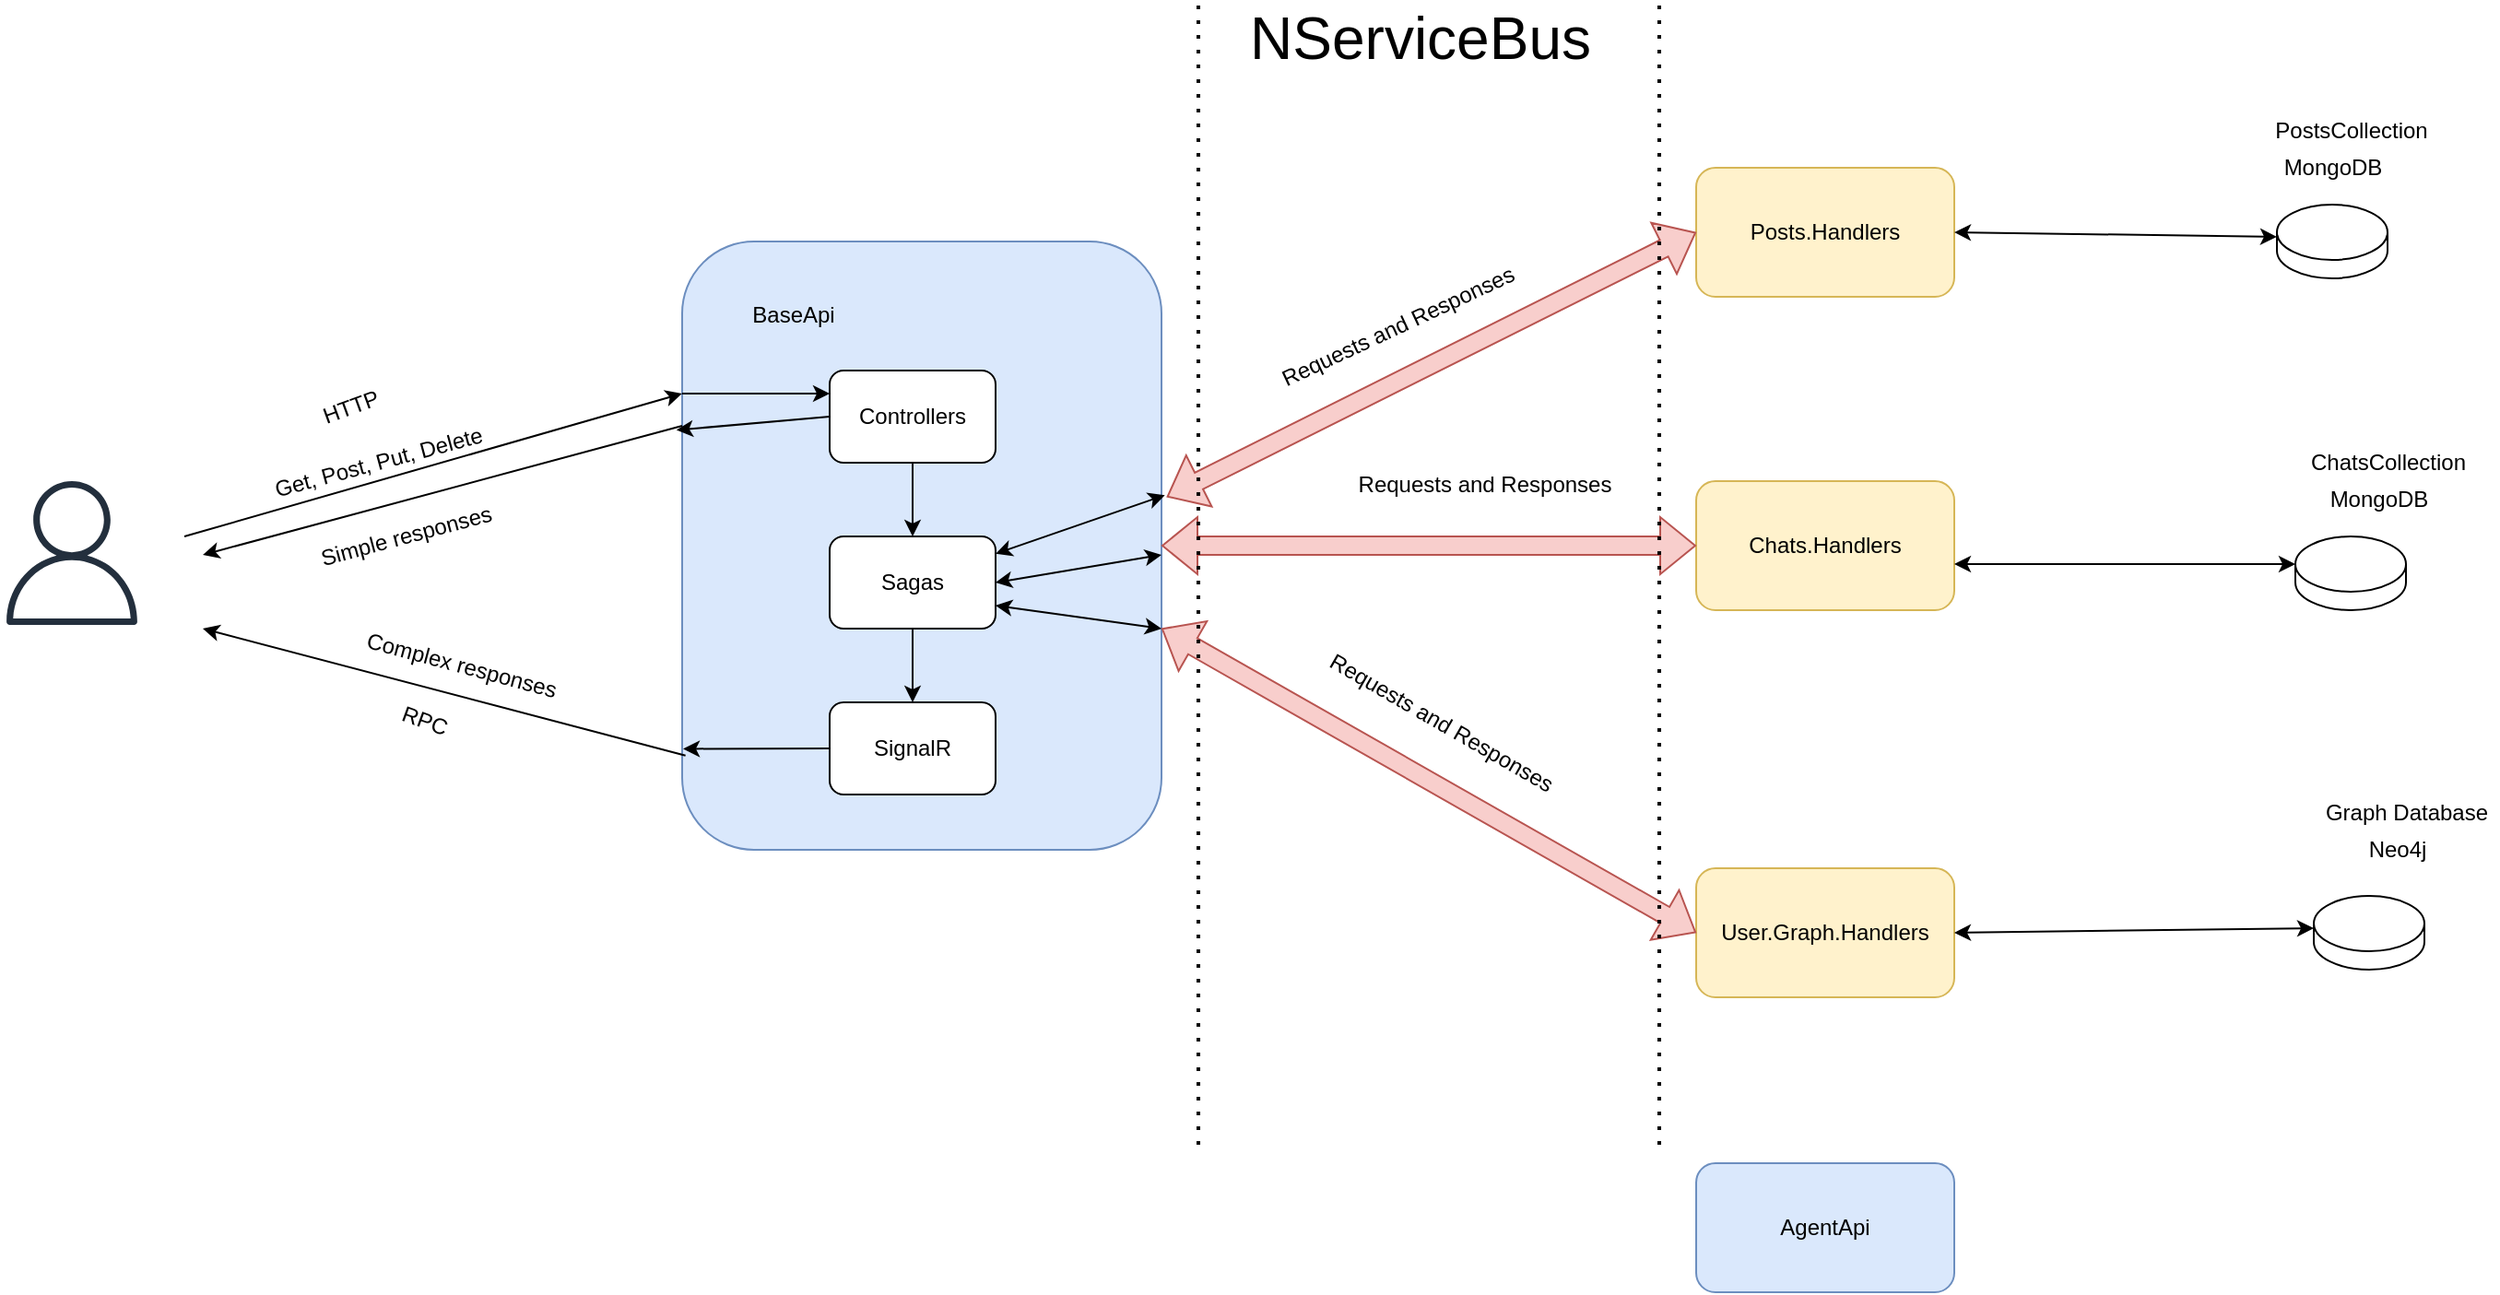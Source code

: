 <mxfile version="17.4.4" type="device"><diagram id="xF9FpaClg0seZ4Z-QAv8" name="Page-1"><mxGraphModel dx="2523" dy="896" grid="1" gridSize="10" guides="1" tooltips="1" connect="1" arrows="1" fold="1" page="1" pageScale="1" pageWidth="850" pageHeight="1100" math="0" shadow="0"><root><mxCell id="0"/><mxCell id="1" parent="0"/><mxCell id="fmyN7rhvtvb5iMMDnpa6-1" value="" style="rounded=1;whiteSpace=wrap;html=1;fillColor=#dae8fc;strokeColor=#6c8ebf;" vertex="1" parent="1"><mxGeometry x="240" y="190" width="260" height="330" as="geometry"/></mxCell><mxCell id="fmyN7rhvtvb5iMMDnpa6-2" value="BaseApi" style="text;html=1;align=center;verticalAlign=middle;resizable=0;points=[];autosize=1;strokeColor=none;fillColor=none;" vertex="1" parent="1"><mxGeometry x="270" y="220" width="60" height="20" as="geometry"/></mxCell><mxCell id="fmyN7rhvtvb5iMMDnpa6-29" value="" style="edgeStyle=orthogonalEdgeStyle;rounded=0;orthogonalLoop=1;jettySize=auto;html=1;" edge="1" parent="1" source="fmyN7rhvtvb5iMMDnpa6-3" target="fmyN7rhvtvb5iMMDnpa6-5"><mxGeometry relative="1" as="geometry"/></mxCell><mxCell id="fmyN7rhvtvb5iMMDnpa6-3" value="Sagas" style="rounded=1;whiteSpace=wrap;html=1;" vertex="1" parent="1"><mxGeometry x="320" y="350" width="90" height="50" as="geometry"/></mxCell><mxCell id="fmyN7rhvtvb5iMMDnpa6-4" value="Controllers" style="rounded=1;whiteSpace=wrap;html=1;" vertex="1" parent="1"><mxGeometry x="320" y="260" width="90" height="50" as="geometry"/></mxCell><mxCell id="fmyN7rhvtvb5iMMDnpa6-5" value="SignalR" style="rounded=1;whiteSpace=wrap;html=1;" vertex="1" parent="1"><mxGeometry x="320" y="440" width="90" height="50" as="geometry"/></mxCell><mxCell id="fmyN7rhvtvb5iMMDnpa6-6" value="Posts.Handlers" style="rounded=1;whiteSpace=wrap;html=1;fillColor=#fff2cc;strokeColor=#d6b656;" vertex="1" parent="1"><mxGeometry x="790" y="150" width="140" height="70" as="geometry"/></mxCell><mxCell id="fmyN7rhvtvb5iMMDnpa6-7" value="Chats.Handlers" style="rounded=1;whiteSpace=wrap;html=1;fillColor=#fff2cc;strokeColor=#d6b656;" vertex="1" parent="1"><mxGeometry x="790" y="320" width="140" height="70" as="geometry"/></mxCell><mxCell id="fmyN7rhvtvb5iMMDnpa6-8" value="User.Graph.Handlers" style="rounded=1;whiteSpace=wrap;html=1;fillColor=#fff2cc;strokeColor=#d6b656;" vertex="1" parent="1"><mxGeometry x="790" y="530" width="140" height="70" as="geometry"/></mxCell><mxCell id="fmyN7rhvtvb5iMMDnpa6-9" value="AgentApi" style="rounded=1;whiteSpace=wrap;html=1;fillColor=#dae8fc;strokeColor=#6c8ebf;" vertex="1" parent="1"><mxGeometry x="790" y="690" width="140" height="70" as="geometry"/></mxCell><mxCell id="fmyN7rhvtvb5iMMDnpa6-10" value="" style="shape=cylinder3;whiteSpace=wrap;html=1;boundedLbl=1;backgroundOutline=1;size=15;" vertex="1" parent="1"><mxGeometry x="1105" y="170" width="60" height="40" as="geometry"/></mxCell><mxCell id="fmyN7rhvtvb5iMMDnpa6-11" value="PostsCollection" style="text;html=1;align=center;verticalAlign=middle;resizable=0;points=[];autosize=1;strokeColor=none;fillColor=none;" vertex="1" parent="1"><mxGeometry x="1095" y="120" width="100" height="20" as="geometry"/></mxCell><mxCell id="fmyN7rhvtvb5iMMDnpa6-12" value="" style="shape=cylinder3;whiteSpace=wrap;html=1;boundedLbl=1;backgroundOutline=1;size=15;" vertex="1" parent="1"><mxGeometry x="1115" y="350" width="60" height="40" as="geometry"/></mxCell><mxCell id="fmyN7rhvtvb5iMMDnpa6-13" value="ChatsCollection" style="text;html=1;align=center;verticalAlign=middle;resizable=0;points=[];autosize=1;strokeColor=none;fillColor=none;" vertex="1" parent="1"><mxGeometry x="1115" y="300" width="100" height="20" as="geometry"/></mxCell><mxCell id="fmyN7rhvtvb5iMMDnpa6-14" value="" style="shape=cylinder3;whiteSpace=wrap;html=1;boundedLbl=1;backgroundOutline=1;size=15;" vertex="1" parent="1"><mxGeometry x="1125" y="545" width="60" height="40" as="geometry"/></mxCell><mxCell id="fmyN7rhvtvb5iMMDnpa6-15" value="Graph Database" style="text;html=1;align=center;verticalAlign=middle;resizable=0;points=[];autosize=1;strokeColor=none;fillColor=none;" vertex="1" parent="1"><mxGeometry x="1125" y="490" width="100" height="20" as="geometry"/></mxCell><mxCell id="fmyN7rhvtvb5iMMDnpa6-16" value="MongoDB" style="text;html=1;align=center;verticalAlign=middle;resizable=0;points=[];autosize=1;strokeColor=none;fillColor=none;" vertex="1" parent="1"><mxGeometry x="1100" y="140" width="70" height="20" as="geometry"/></mxCell><mxCell id="fmyN7rhvtvb5iMMDnpa6-19" value="MongoDB" style="text;html=1;align=center;verticalAlign=middle;resizable=0;points=[];autosize=1;strokeColor=none;fillColor=none;" vertex="1" parent="1"><mxGeometry x="1125" y="320" width="70" height="20" as="geometry"/></mxCell><mxCell id="fmyN7rhvtvb5iMMDnpa6-20" value="Neo4j" style="text;html=1;align=center;verticalAlign=middle;resizable=0;points=[];autosize=1;strokeColor=none;fillColor=none;" vertex="1" parent="1"><mxGeometry x="1145" y="510" width="50" height="20" as="geometry"/></mxCell><mxCell id="fmyN7rhvtvb5iMMDnpa6-21" value="" style="sketch=0;outlineConnect=0;fontColor=#232F3E;gradientColor=none;fillColor=#232F3D;strokeColor=none;dashed=0;verticalLabelPosition=bottom;verticalAlign=top;align=center;html=1;fontSize=12;fontStyle=0;aspect=fixed;pointerEvents=1;shape=mxgraph.aws4.user;" vertex="1" parent="1"><mxGeometry x="-130" y="320" width="78" height="78" as="geometry"/></mxCell><mxCell id="fmyN7rhvtvb5iMMDnpa6-22" value="" style="endArrow=classic;html=1;rounded=0;entryX=0;entryY=0.25;entryDx=0;entryDy=0;" edge="1" parent="1" target="fmyN7rhvtvb5iMMDnpa6-1"><mxGeometry width="50" height="50" relative="1" as="geometry"><mxPoint x="-30" y="350" as="sourcePoint"/><mxPoint x="420" y="460" as="targetPoint"/></mxGeometry></mxCell><mxCell id="fmyN7rhvtvb5iMMDnpa6-23" value="Get, Post, Put, Delete" style="text;html=1;align=center;verticalAlign=middle;resizable=0;points=[];autosize=1;strokeColor=none;fillColor=none;rotation=-15;" vertex="1" parent="1"><mxGeometry x="10" y="300" width="130" height="20" as="geometry"/></mxCell><mxCell id="fmyN7rhvtvb5iMMDnpa6-24" value="" style="endArrow=classic;html=1;rounded=0;exitX=0;exitY=0.25;exitDx=0;exitDy=0;entryX=0;entryY=0.25;entryDx=0;entryDy=0;" edge="1" parent="1" source="fmyN7rhvtvb5iMMDnpa6-1" target="fmyN7rhvtvb5iMMDnpa6-4"><mxGeometry width="50" height="50" relative="1" as="geometry"><mxPoint x="370" y="390" as="sourcePoint"/><mxPoint x="420" y="340" as="targetPoint"/></mxGeometry></mxCell><mxCell id="fmyN7rhvtvb5iMMDnpa6-25" value="" style="endArrow=classic;html=1;rounded=0;exitX=0;exitY=0.5;exitDx=0;exitDy=0;entryX=-0.012;entryY=0.31;entryDx=0;entryDy=0;entryPerimeter=0;" edge="1" parent="1" source="fmyN7rhvtvb5iMMDnpa6-4" target="fmyN7rhvtvb5iMMDnpa6-1"><mxGeometry width="50" height="50" relative="1" as="geometry"><mxPoint x="370" y="390" as="sourcePoint"/><mxPoint x="420" y="340" as="targetPoint"/></mxGeometry></mxCell><mxCell id="fmyN7rhvtvb5iMMDnpa6-26" value="" style="endArrow=classic;html=1;rounded=0;" edge="1" parent="1"><mxGeometry width="50" height="50" relative="1" as="geometry"><mxPoint x="240" y="290" as="sourcePoint"/><mxPoint x="-20" y="360" as="targetPoint"/></mxGeometry></mxCell><mxCell id="fmyN7rhvtvb5iMMDnpa6-27" value="Simple responses" style="text;html=1;align=center;verticalAlign=middle;resizable=0;points=[];autosize=1;strokeColor=none;fillColor=none;rotation=-15;" vertex="1" parent="1"><mxGeometry x="35" y="340" width="110" height="20" as="geometry"/></mxCell><mxCell id="fmyN7rhvtvb5iMMDnpa6-28" value="" style="endArrow=classic;html=1;rounded=0;exitX=0.5;exitY=1;exitDx=0;exitDy=0;entryX=0.5;entryY=0;entryDx=0;entryDy=0;" edge="1" parent="1" source="fmyN7rhvtvb5iMMDnpa6-4" target="fmyN7rhvtvb5iMMDnpa6-3"><mxGeometry width="50" height="50" relative="1" as="geometry"><mxPoint x="370" y="390" as="sourcePoint"/><mxPoint x="420" y="340" as="targetPoint"/></mxGeometry></mxCell><mxCell id="fmyN7rhvtvb5iMMDnpa6-30" value="" style="endArrow=classic;html=1;rounded=0;exitX=0;exitY=0.5;exitDx=0;exitDy=0;entryX=0.002;entryY=0.834;entryDx=0;entryDy=0;entryPerimeter=0;" edge="1" parent="1" source="fmyN7rhvtvb5iMMDnpa6-5" target="fmyN7rhvtvb5iMMDnpa6-1"><mxGeometry width="50" height="50" relative="1" as="geometry"><mxPoint x="370" y="390" as="sourcePoint"/><mxPoint x="420" y="340" as="targetPoint"/></mxGeometry></mxCell><mxCell id="fmyN7rhvtvb5iMMDnpa6-31" value="" style="endArrow=classic;html=1;rounded=0;exitX=0.007;exitY=0.845;exitDx=0;exitDy=0;exitPerimeter=0;" edge="1" parent="1" source="fmyN7rhvtvb5iMMDnpa6-1"><mxGeometry width="50" height="50" relative="1" as="geometry"><mxPoint x="370" y="390" as="sourcePoint"/><mxPoint x="-20" y="400" as="targetPoint"/></mxGeometry></mxCell><mxCell id="fmyN7rhvtvb5iMMDnpa6-32" value="Complex responses" style="text;html=1;align=center;verticalAlign=middle;resizable=0;points=[];autosize=1;strokeColor=none;fillColor=none;rotation=15;" vertex="1" parent="1"><mxGeometry x="60" y="410" width="120" height="20" as="geometry"/></mxCell><mxCell id="fmyN7rhvtvb5iMMDnpa6-33" value="HTTP" style="text;html=1;align=center;verticalAlign=middle;resizable=0;points=[];autosize=1;strokeColor=none;fillColor=none;rotation=-20;" vertex="1" parent="1"><mxGeometry x="35" y="270" width="50" height="20" as="geometry"/></mxCell><mxCell id="fmyN7rhvtvb5iMMDnpa6-34" value="RPC" style="text;html=1;align=center;verticalAlign=middle;resizable=0;points=[];autosize=1;strokeColor=none;fillColor=none;rotation=20;" vertex="1" parent="1"><mxGeometry x="80" y="440" width="40" height="20" as="geometry"/></mxCell><mxCell id="fmyN7rhvtvb5iMMDnpa6-36" value="" style="endArrow=classic;startArrow=classic;html=1;rounded=0;entryX=0;entryY=0;entryDx=0;entryDy=17.5;entryPerimeter=0;exitX=1;exitY=0.5;exitDx=0;exitDy=0;" edge="1" parent="1" source="fmyN7rhvtvb5iMMDnpa6-6" target="fmyN7rhvtvb5iMMDnpa6-10"><mxGeometry width="50" height="50" relative="1" as="geometry"><mxPoint x="370" y="390" as="sourcePoint"/><mxPoint x="420" y="340" as="targetPoint"/></mxGeometry></mxCell><mxCell id="fmyN7rhvtvb5iMMDnpa6-37" value="" style="endArrow=classic;startArrow=classic;html=1;rounded=0;entryX=0;entryY=0;entryDx=0;entryDy=15;entryPerimeter=0;" edge="1" parent="1" target="fmyN7rhvtvb5iMMDnpa6-12"><mxGeometry width="50" height="50" relative="1" as="geometry"><mxPoint x="930" y="365" as="sourcePoint"/><mxPoint x="440" y="320" as="targetPoint"/></mxGeometry></mxCell><mxCell id="fmyN7rhvtvb5iMMDnpa6-38" value="" style="endArrow=classic;startArrow=classic;html=1;rounded=0;entryX=0;entryY=0;entryDx=0;entryDy=17.5;entryPerimeter=0;exitX=1;exitY=0.5;exitDx=0;exitDy=0;" edge="1" parent="1" source="fmyN7rhvtvb5iMMDnpa6-8" target="fmyN7rhvtvb5iMMDnpa6-14"><mxGeometry width="50" height="50" relative="1" as="geometry"><mxPoint x="390" y="390" as="sourcePoint"/><mxPoint x="440" y="340" as="targetPoint"/></mxGeometry></mxCell><mxCell id="fmyN7rhvtvb5iMMDnpa6-39" value="" style="shape=flexArrow;endArrow=classic;startArrow=classic;html=1;rounded=0;exitX=1.011;exitY=0.42;exitDx=0;exitDy=0;exitPerimeter=0;entryX=0;entryY=0.5;entryDx=0;entryDy=0;fillColor=#f8cecc;strokeColor=#b85450;" edge="1" parent="1" source="fmyN7rhvtvb5iMMDnpa6-1" target="fmyN7rhvtvb5iMMDnpa6-6"><mxGeometry width="100" height="100" relative="1" as="geometry"><mxPoint x="360" y="410" as="sourcePoint"/><mxPoint x="780" y="190" as="targetPoint"/></mxGeometry></mxCell><mxCell id="fmyN7rhvtvb5iMMDnpa6-40" value="" style="shape=flexArrow;endArrow=classic;startArrow=classic;html=1;rounded=0;entryX=0;entryY=0.5;entryDx=0;entryDy=0;exitX=1;exitY=0.5;exitDx=0;exitDy=0;fillColor=#f8cecc;strokeColor=#b85450;" edge="1" parent="1" source="fmyN7rhvtvb5iMMDnpa6-1" target="fmyN7rhvtvb5iMMDnpa6-7"><mxGeometry width="100" height="100" relative="1" as="geometry"><mxPoint x="360" y="410" as="sourcePoint"/><mxPoint x="460" y="310" as="targetPoint"/></mxGeometry></mxCell><mxCell id="fmyN7rhvtvb5iMMDnpa6-41" value="" style="shape=flexArrow;endArrow=classic;startArrow=classic;html=1;rounded=0;exitX=1;exitY=0.636;exitDx=0;exitDy=0;exitPerimeter=0;entryX=0;entryY=0.5;entryDx=0;entryDy=0;fillColor=#f8cecc;strokeColor=#b85450;" edge="1" parent="1" source="fmyN7rhvtvb5iMMDnpa6-1" target="fmyN7rhvtvb5iMMDnpa6-8"><mxGeometry width="100" height="100" relative="1" as="geometry"><mxPoint x="570" y="410" as="sourcePoint"/><mxPoint x="670" y="310" as="targetPoint"/></mxGeometry></mxCell><mxCell id="fmyN7rhvtvb5iMMDnpa6-42" value="" style="endArrow=classic;startArrow=classic;html=1;rounded=0;entryX=1.007;entryY=0.417;entryDx=0;entryDy=0;entryPerimeter=0;" edge="1" parent="1" source="fmyN7rhvtvb5iMMDnpa6-3" target="fmyN7rhvtvb5iMMDnpa6-1"><mxGeometry width="50" height="50" relative="1" as="geometry"><mxPoint x="600" y="390" as="sourcePoint"/><mxPoint x="650" y="340" as="targetPoint"/></mxGeometry></mxCell><mxCell id="fmyN7rhvtvb5iMMDnpa6-43" value="" style="endArrow=classic;startArrow=classic;html=1;rounded=0;exitX=1;exitY=0.5;exitDx=0;exitDy=0;" edge="1" parent="1" source="fmyN7rhvtvb5iMMDnpa6-3"><mxGeometry width="50" height="50" relative="1" as="geometry"><mxPoint x="600" y="390" as="sourcePoint"/><mxPoint x="500" y="360" as="targetPoint"/></mxGeometry></mxCell><mxCell id="fmyN7rhvtvb5iMMDnpa6-44" value="" style="endArrow=classic;startArrow=classic;html=1;rounded=0;exitX=1;exitY=0.75;exitDx=0;exitDy=0;" edge="1" parent="1" source="fmyN7rhvtvb5iMMDnpa6-3"><mxGeometry width="50" height="50" relative="1" as="geometry"><mxPoint x="600" y="390" as="sourcePoint"/><mxPoint x="500" y="400" as="targetPoint"/></mxGeometry></mxCell><mxCell id="fmyN7rhvtvb5iMMDnpa6-46" value="NServiceBus" style="text;html=1;align=center;verticalAlign=middle;resizable=0;points=[];autosize=1;strokeColor=none;fillColor=none;fontSize=32;" vertex="1" parent="1"><mxGeometry x="540" y="60" width="200" height="40" as="geometry"/></mxCell><mxCell id="fmyN7rhvtvb5iMMDnpa6-48" value="" style="endArrow=none;dashed=1;html=1;dashPattern=1 3;strokeWidth=2;rounded=0;fontSize=32;" edge="1" parent="1"><mxGeometry width="50" height="50" relative="1" as="geometry"><mxPoint x="520" y="680" as="sourcePoint"/><mxPoint x="520" y="60" as="targetPoint"/></mxGeometry></mxCell><mxCell id="fmyN7rhvtvb5iMMDnpa6-49" value="" style="endArrow=none;dashed=1;html=1;dashPattern=1 3;strokeWidth=2;rounded=0;fontSize=32;" edge="1" parent="1"><mxGeometry width="50" height="50" relative="1" as="geometry"><mxPoint x="770.0" y="680" as="sourcePoint"/><mxPoint x="770.0" y="60" as="targetPoint"/></mxGeometry></mxCell><mxCell id="fmyN7rhvtvb5iMMDnpa6-50" value="&lt;font style=&quot;font-size: 12px&quot;&gt;Requests and Responses&lt;/font&gt;" style="text;html=1;align=center;verticalAlign=middle;resizable=0;points=[];autosize=1;strokeColor=none;fillColor=none;fontSize=32;rotation=-25;" vertex="1" parent="1"><mxGeometry x="550" y="205" width="150" height="50" as="geometry"/></mxCell><mxCell id="fmyN7rhvtvb5iMMDnpa6-51" value="&lt;font style=&quot;font-size: 12px&quot;&gt;Requests and Responses&lt;/font&gt;" style="text;html=1;align=center;verticalAlign=middle;resizable=0;points=[];autosize=1;strokeColor=none;fillColor=none;fontSize=32;rotation=30;" vertex="1" parent="1"><mxGeometry x="580" y="420" width="150" height="50" as="geometry"/></mxCell><mxCell id="fmyN7rhvtvb5iMMDnpa6-52" value="&lt;font style=&quot;font-size: 12px&quot;&gt;Requests and Responses&lt;/font&gt;" style="text;html=1;align=center;verticalAlign=middle;resizable=0;points=[];autosize=1;strokeColor=none;fillColor=none;fontSize=32;rotation=0;" vertex="1" parent="1"><mxGeometry x="600" y="290" width="150" height="50" as="geometry"/></mxCell></root></mxGraphModel></diagram></mxfile>